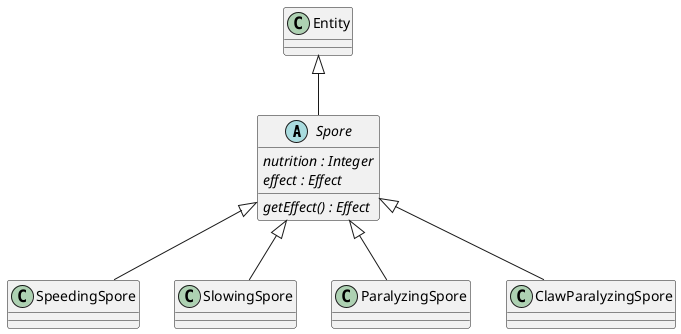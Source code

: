 @startuml spore

abstract class Spore extends Entity{
    {abstract} nutrition : Integer
    {abstract} effect : Effect
    {abstract} getEffect() : Effect
}

class SpeedingSpore extends Spore {}
class SlowingSpore extends Spore {}
class ParalyzingSpore extends Spore {}
class ClawParalyzingSpore extends Spore {}

@enduml